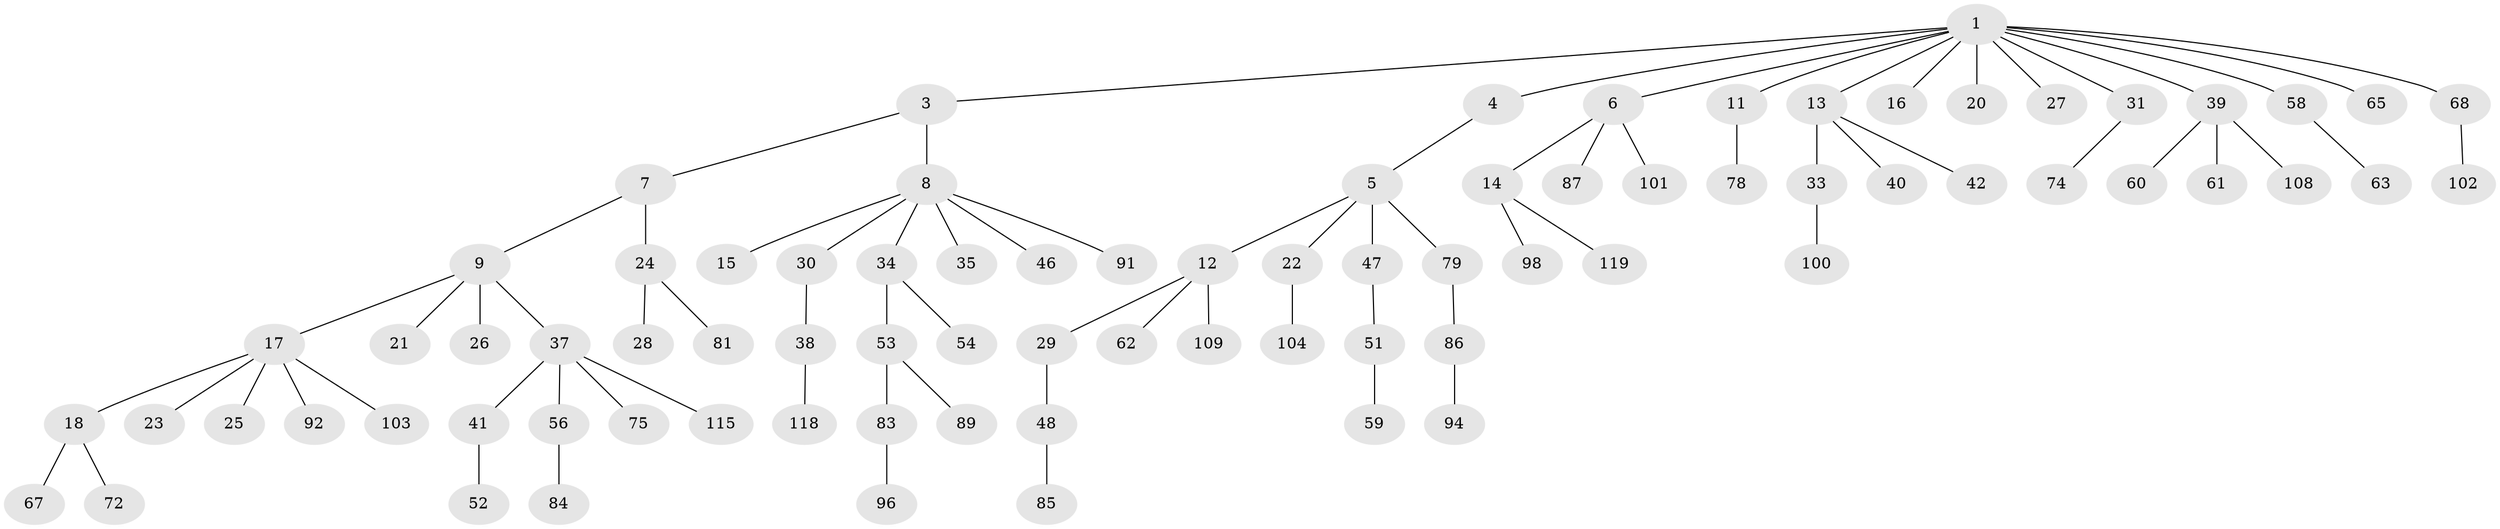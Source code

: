 // Generated by graph-tools (version 1.1) at 2025/52/02/27/25 19:52:11]
// undirected, 81 vertices, 80 edges
graph export_dot {
graph [start="1"]
  node [color=gray90,style=filled];
  1 [super="+2"];
  3 [super="+114"];
  4 [super="+116"];
  5 [super="+32"];
  6 [super="+69"];
  7;
  8 [super="+10"];
  9 [super="+19"];
  11 [super="+111"];
  12 [super="+36"];
  13 [super="+43"];
  14 [super="+76"];
  15;
  16;
  17 [super="+121"];
  18;
  20 [super="+55"];
  21 [super="+82"];
  22 [super="+49"];
  23 [super="+107"];
  24 [super="+64"];
  25;
  26;
  27;
  28 [super="+106"];
  29 [super="+90"];
  30 [super="+73"];
  31 [super="+70"];
  33 [super="+45"];
  34;
  35;
  37 [super="+66"];
  38 [super="+50"];
  39 [super="+95"];
  40;
  41;
  42 [super="+44"];
  46;
  47;
  48;
  51 [super="+99"];
  52;
  53 [super="+57"];
  54;
  56 [super="+77"];
  58 [super="+80"];
  59 [super="+97"];
  60 [super="+112"];
  61;
  62;
  63;
  65 [super="+71"];
  67;
  68 [super="+117"];
  72;
  74;
  75;
  78 [super="+93"];
  79 [super="+110"];
  81;
  83;
  84;
  85 [super="+88"];
  86;
  87;
  89 [super="+113"];
  91;
  92;
  94;
  96;
  98 [super="+105"];
  100;
  101;
  102;
  103;
  104;
  108;
  109;
  115 [super="+120"];
  118;
  119;
  1 -- 3;
  1 -- 4;
  1 -- 11;
  1 -- 13;
  1 -- 20;
  1 -- 39;
  1 -- 65;
  1 -- 68;
  1 -- 16;
  1 -- 6;
  1 -- 58;
  1 -- 27;
  1 -- 31;
  3 -- 7;
  3 -- 8;
  4 -- 5;
  5 -- 12;
  5 -- 22;
  5 -- 47;
  5 -- 79;
  6 -- 14;
  6 -- 87;
  6 -- 101;
  7 -- 9;
  7 -- 24;
  8 -- 30;
  8 -- 35;
  8 -- 46;
  8 -- 34;
  8 -- 91;
  8 -- 15;
  9 -- 17;
  9 -- 26;
  9 -- 21;
  9 -- 37;
  11 -- 78;
  12 -- 29;
  12 -- 62;
  12 -- 109;
  13 -- 33;
  13 -- 40;
  13 -- 42;
  14 -- 98;
  14 -- 119;
  17 -- 18;
  17 -- 23;
  17 -- 25;
  17 -- 92;
  17 -- 103;
  18 -- 67;
  18 -- 72;
  22 -- 104;
  24 -- 28;
  24 -- 81;
  29 -- 48;
  30 -- 38;
  31 -- 74;
  33 -- 100;
  34 -- 53;
  34 -- 54;
  37 -- 41;
  37 -- 56;
  37 -- 75;
  37 -- 115;
  38 -- 118;
  39 -- 60;
  39 -- 61;
  39 -- 108;
  41 -- 52;
  47 -- 51;
  48 -- 85;
  51 -- 59;
  53 -- 89;
  53 -- 83;
  56 -- 84;
  58 -- 63;
  68 -- 102;
  79 -- 86;
  83 -- 96;
  86 -- 94;
}
